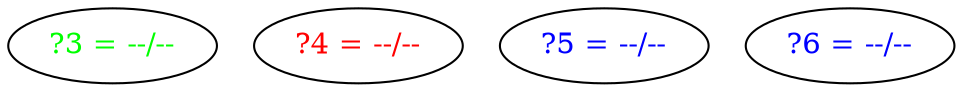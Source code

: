 digraph C {
 "?3 = --/--" [fontcolor=green];
 "?4 = --/--" [fontcolor=red];
 "?5 = --/--" [fontcolor=blue];
 "?6 = --/--" [fontcolor=blue];
}
